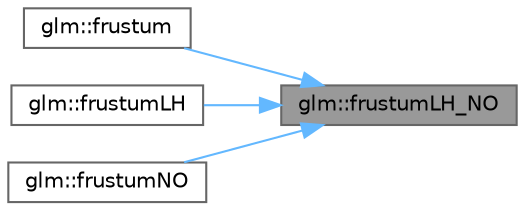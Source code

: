 digraph "glm::frustumLH_NO"
{
 // LATEX_PDF_SIZE
  bgcolor="transparent";
  edge [fontname=Helvetica,fontsize=10,labelfontname=Helvetica,labelfontsize=10];
  node [fontname=Helvetica,fontsize=10,shape=box,height=0.2,width=0.4];
  rankdir="RL";
  Node1 [id="Node000001",label="glm::frustumLH_NO",height=0.2,width=0.4,color="gray40", fillcolor="grey60", style="filled", fontcolor="black",tooltip=" "];
  Node1 -> Node2 [id="edge4_Node000001_Node000002",dir="back",color="steelblue1",style="solid",tooltip=" "];
  Node2 [id="Node000002",label="glm::frustum",height=0.2,width=0.4,color="grey40", fillcolor="white", style="filled",URL="$group__ext__matrix__clip__space.html#gaf2b9bdfe77c910ce3ae07c1a386d110e",tooltip=" "];
  Node1 -> Node3 [id="edge5_Node000001_Node000003",dir="back",color="steelblue1",style="solid",tooltip=" "];
  Node3 [id="Node000003",label="glm::frustumLH",height=0.2,width=0.4,color="grey40", fillcolor="white", style="filled",URL="$group__ext__matrix__clip__space.html#gaf040a59a5112c06be7579fee2b05bc6f",tooltip=" "];
  Node1 -> Node4 [id="edge6_Node000001_Node000004",dir="back",color="steelblue1",style="solid",tooltip=" "];
  Node4 [id="Node000004",label="glm::frustumNO",height=0.2,width=0.4,color="grey40", fillcolor="white", style="filled",URL="$group__ext__matrix__clip__space.html#ga3c50f09a1f20ab527a6f99b6f36be23f",tooltip=" "];
}
